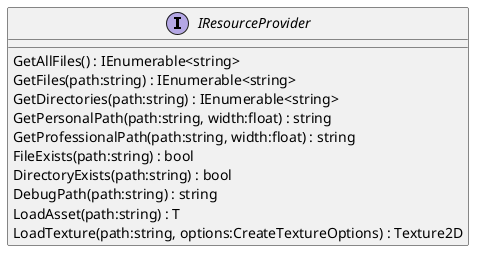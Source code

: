@startuml
interface IResourceProvider {
    GetAllFiles() : IEnumerable<string>
    GetFiles(path:string) : IEnumerable<string>
    GetDirectories(path:string) : IEnumerable<string>
    GetPersonalPath(path:string, width:float) : string
    GetProfessionalPath(path:string, width:float) : string
    FileExists(path:string) : bool
    DirectoryExists(path:string) : bool
    DebugPath(path:string) : string
    LoadAsset(path:string) : T
    LoadTexture(path:string, options:CreateTextureOptions) : Texture2D
}
@enduml
